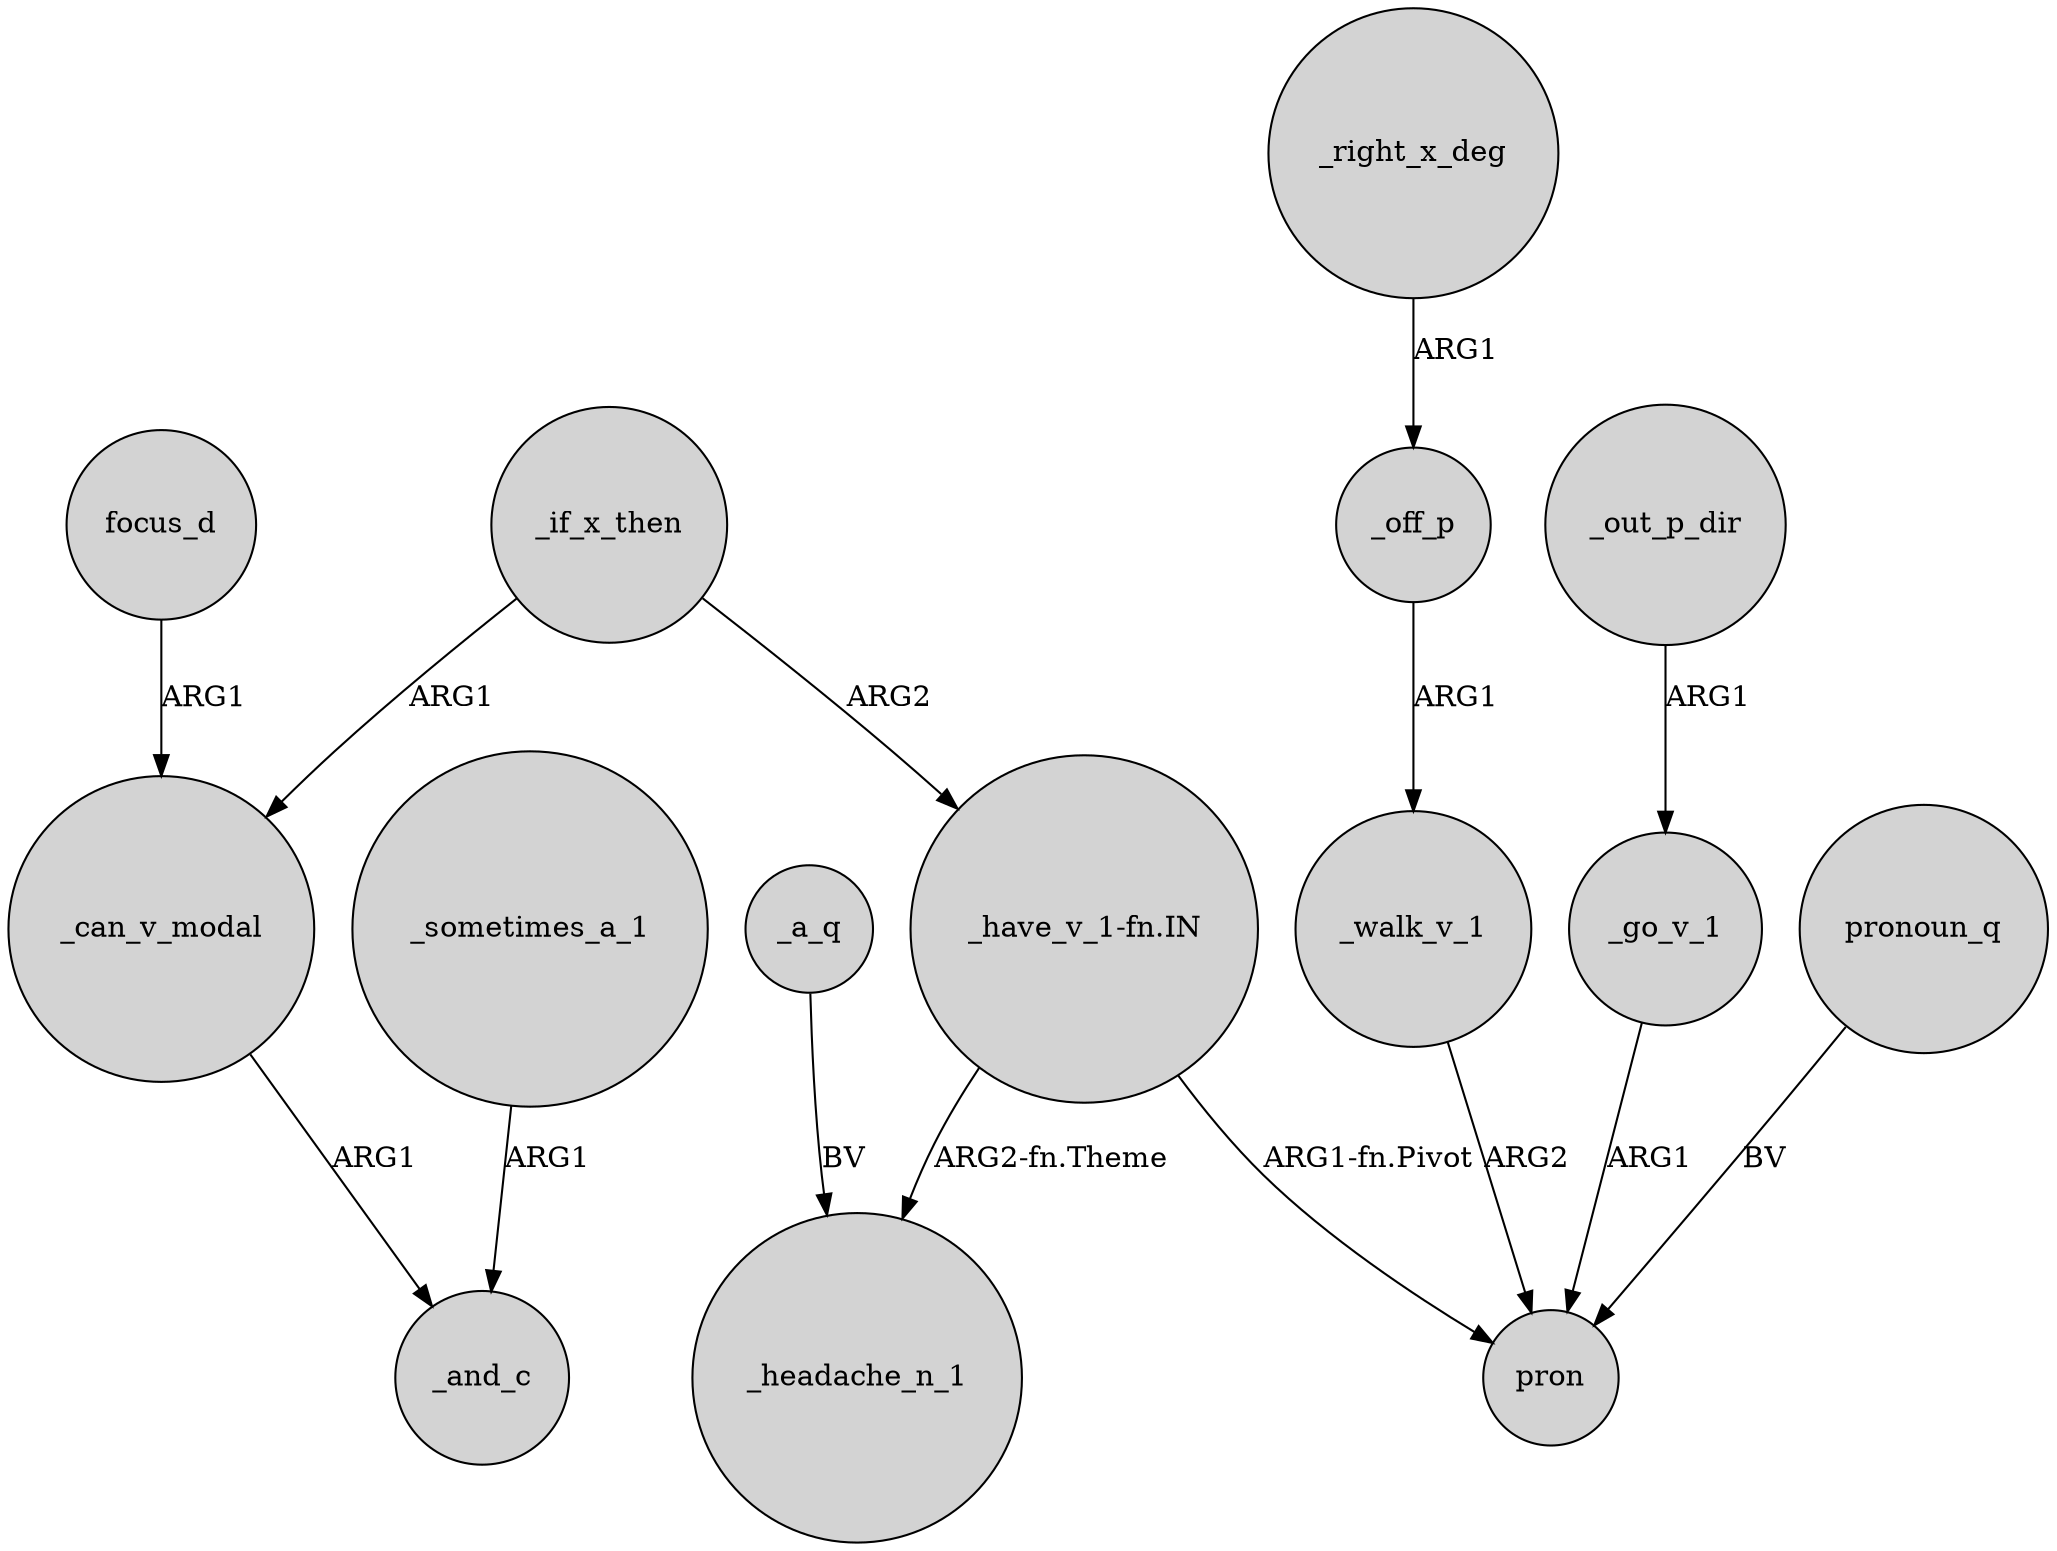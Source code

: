 digraph {
	node [shape=circle style=filled]
	_can_v_modal -> _and_c [label=ARG1]
	_right_x_deg -> _off_p [label=ARG1]
	_if_x_then -> "_have_v_1-fn.IN" [label=ARG2]
	focus_d -> _can_v_modal [label=ARG1]
	_if_x_then -> _can_v_modal [label=ARG1]
	"_have_v_1-fn.IN" -> pron [label="ARG1-fn.Pivot"]
	_a_q -> _headache_n_1 [label=BV]
	_walk_v_1 -> pron [label=ARG2]
	_off_p -> _walk_v_1 [label=ARG1]
	_sometimes_a_1 -> _and_c [label=ARG1]
	"_have_v_1-fn.IN" -> _headache_n_1 [label="ARG2-fn.Theme"]
	_out_p_dir -> _go_v_1 [label=ARG1]
	_go_v_1 -> pron [label=ARG1]
	pronoun_q -> pron [label=BV]
}
